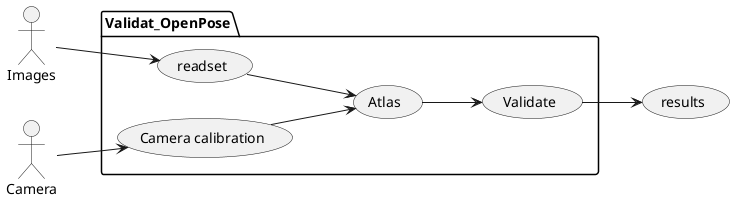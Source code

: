 @startuml
    left to right direction
    actor Images as img
    actor Camera as cam
    package Validat_OpenPose {
        usecase "Camera calibration" as cam_cal
        usecase "readset" as read
        usecase "Atlas" as atlas
        usecase "Validate" as validate
    }
    usecase "results" as res
    img --> read
    cam --> cam_cal
    read --> atlas
    cam_cal --> atlas
    atlas --> validate
    validate --> res
@enduml

